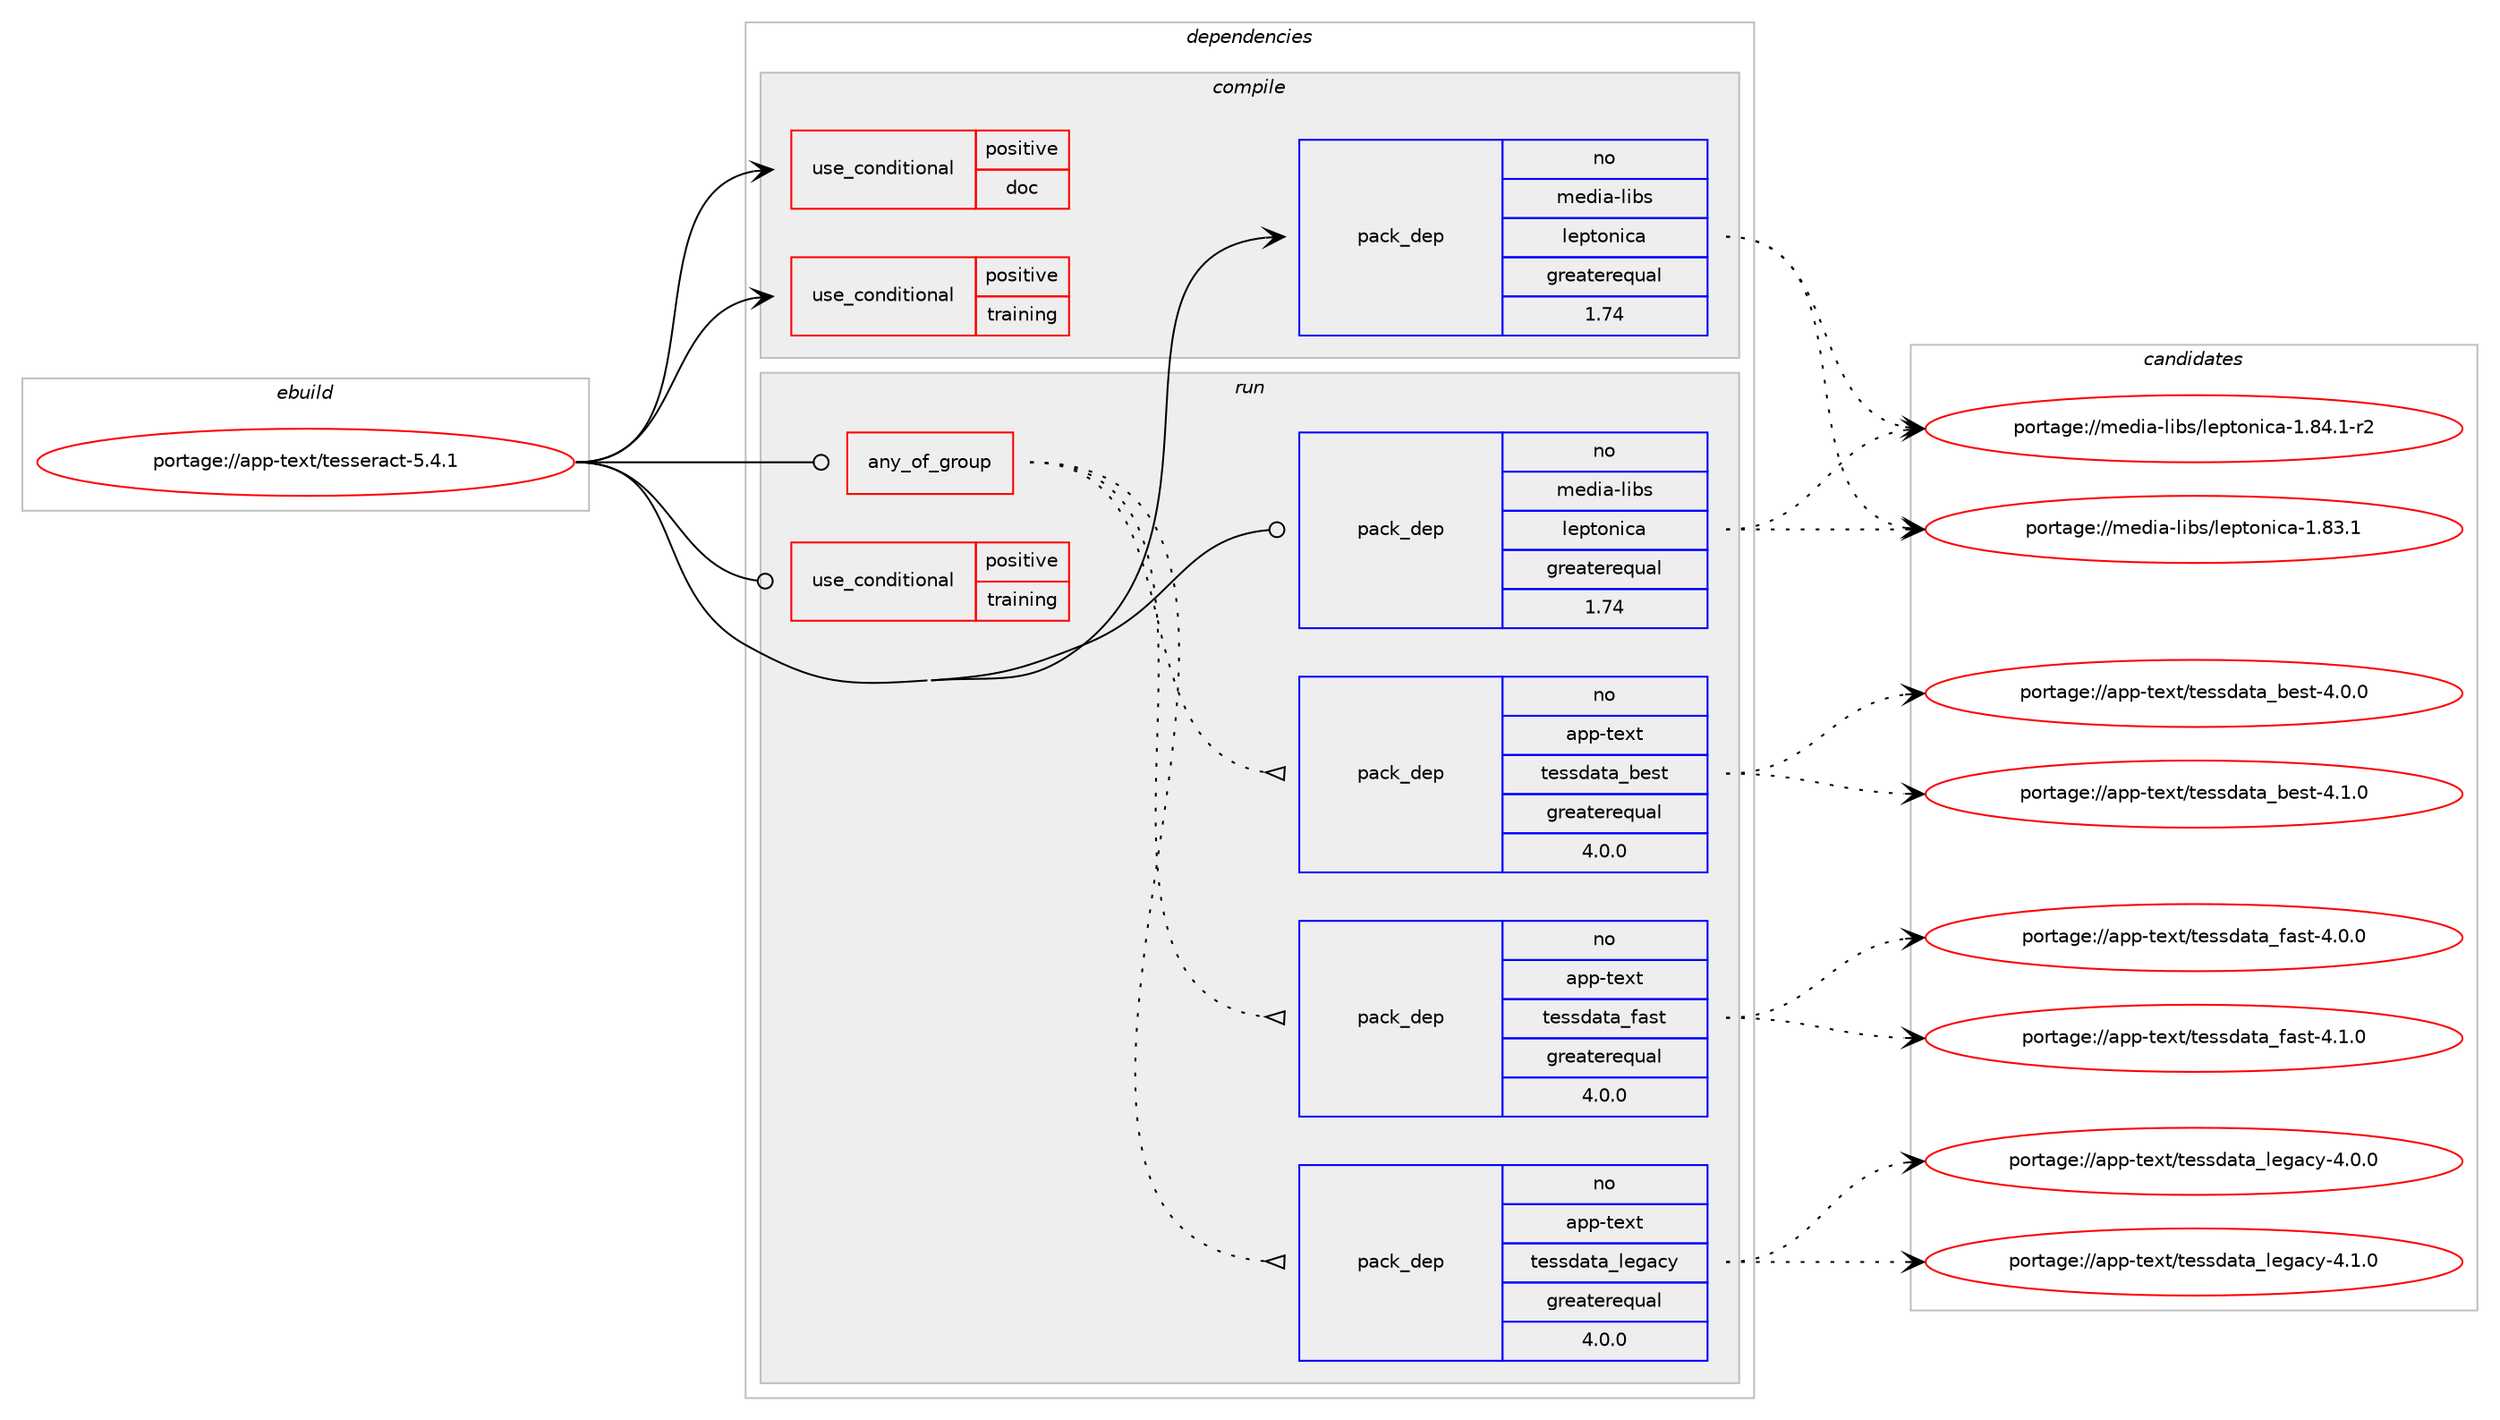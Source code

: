 digraph prolog {

# *************
# Graph options
# *************

newrank=true;
concentrate=true;
compound=true;
graph [rankdir=LR,fontname=Helvetica,fontsize=10,ranksep=1.5];#, ranksep=2.5, nodesep=0.2];
edge  [arrowhead=vee];
node  [fontname=Helvetica,fontsize=10];

# **********
# The ebuild
# **********

subgraph cluster_leftcol {
color=gray;
rank=same;
label=<<i>ebuild</i>>;
id [label="portage://app-text/tesseract-5.4.1", color=red, width=4, href="../app-text/tesseract-5.4.1.svg"];
}

# ****************
# The dependencies
# ****************

subgraph cluster_midcol {
color=gray;
label=<<i>dependencies</i>>;
subgraph cluster_compile {
fillcolor="#eeeeee";
style=filled;
label=<<i>compile</i>>;
subgraph cond15421 {
dependency26331 [label=<<TABLE BORDER="0" CELLBORDER="1" CELLSPACING="0" CELLPADDING="4"><TR><TD ROWSPAN="3" CELLPADDING="10">use_conditional</TD></TR><TR><TD>positive</TD></TR><TR><TD>doc</TD></TR></TABLE>>, shape=none, color=red];
# *** BEGIN UNKNOWN DEPENDENCY TYPE (TODO) ***
# dependency26331 -> package_dependency(portage://app-text/tesseract-5.4.1,install,no,app-text,doxygen,none,[,,],[],[])
# *** END UNKNOWN DEPENDENCY TYPE (TODO) ***

}
id:e -> dependency26331:w [weight=20,style="solid",arrowhead="vee"];
subgraph cond15422 {
dependency26332 [label=<<TABLE BORDER="0" CELLBORDER="1" CELLSPACING="0" CELLPADDING="4"><TR><TD ROWSPAN="3" CELLPADDING="10">use_conditional</TD></TR><TR><TD>positive</TD></TR><TR><TD>training</TD></TR></TABLE>>, shape=none, color=red];
# *** BEGIN UNKNOWN DEPENDENCY TYPE (TODO) ***
# dependency26332 -> package_dependency(portage://app-text/tesseract-5.4.1,install,no,dev-libs,icu,none,[,,],any_same_slot,[])
# *** END UNKNOWN DEPENDENCY TYPE (TODO) ***

# *** BEGIN UNKNOWN DEPENDENCY TYPE (TODO) ***
# dependency26332 -> package_dependency(portage://app-text/tesseract-5.4.1,install,no,x11-libs,pango,none,[,,],any_same_slot,[])
# *** END UNKNOWN DEPENDENCY TYPE (TODO) ***

# *** BEGIN UNKNOWN DEPENDENCY TYPE (TODO) ***
# dependency26332 -> package_dependency(portage://app-text/tesseract-5.4.1,install,no,x11-libs,cairo,none,[,,],any_same_slot,[])
# *** END UNKNOWN DEPENDENCY TYPE (TODO) ***

}
id:e -> dependency26332:w [weight=20,style="solid",arrowhead="vee"];
# *** BEGIN UNKNOWN DEPENDENCY TYPE (TODO) ***
# id -> package_dependency(portage://app-text/tesseract-5.4.1,install,no,app-text,asciidoc,none,[,,],[],[])
# *** END UNKNOWN DEPENDENCY TYPE (TODO) ***

# *** BEGIN UNKNOWN DEPENDENCY TYPE (TODO) ***
# id -> package_dependency(portage://app-text/tesseract-5.4.1,install,no,app-text,docbook-xsl-stylesheets,none,[,,],[],[])
# *** END UNKNOWN DEPENDENCY TYPE (TODO) ***

# *** BEGIN UNKNOWN DEPENDENCY TYPE (TODO) ***
# id -> package_dependency(portage://app-text/tesseract-5.4.1,install,no,dev-libs,libxslt,none,[,,],[],[])
# *** END UNKNOWN DEPENDENCY TYPE (TODO) ***

subgraph pack10426 {
dependency26333 [label=<<TABLE BORDER="0" CELLBORDER="1" CELLSPACING="0" CELLPADDING="4" WIDTH="220"><TR><TD ROWSPAN="6" CELLPADDING="30">pack_dep</TD></TR><TR><TD WIDTH="110">no</TD></TR><TR><TD>media-libs</TD></TR><TR><TD>leptonica</TD></TR><TR><TD>greaterequal</TD></TR><TR><TD>1.74</TD></TR></TABLE>>, shape=none, color=blue];
}
id:e -> dependency26333:w [weight=20,style="solid",arrowhead="vee"];
}
subgraph cluster_compileandrun {
fillcolor="#eeeeee";
style=filled;
label=<<i>compile and run</i>>;
}
subgraph cluster_run {
fillcolor="#eeeeee";
style=filled;
label=<<i>run</i>>;
subgraph any433 {
dependency26334 [label=<<TABLE BORDER="0" CELLBORDER="1" CELLSPACING="0" CELLPADDING="4"><TR><TD CELLPADDING="10">any_of_group</TD></TR></TABLE>>, shape=none, color=red];subgraph pack10427 {
dependency26335 [label=<<TABLE BORDER="0" CELLBORDER="1" CELLSPACING="0" CELLPADDING="4" WIDTH="220"><TR><TD ROWSPAN="6" CELLPADDING="30">pack_dep</TD></TR><TR><TD WIDTH="110">no</TD></TR><TR><TD>app-text</TD></TR><TR><TD>tessdata_fast</TD></TR><TR><TD>greaterequal</TD></TR><TR><TD>4.0.0</TD></TR></TABLE>>, shape=none, color=blue];
}
dependency26334:e -> dependency26335:w [weight=20,style="dotted",arrowhead="oinv"];
subgraph pack10428 {
dependency26336 [label=<<TABLE BORDER="0" CELLBORDER="1" CELLSPACING="0" CELLPADDING="4" WIDTH="220"><TR><TD ROWSPAN="6" CELLPADDING="30">pack_dep</TD></TR><TR><TD WIDTH="110">no</TD></TR><TR><TD>app-text</TD></TR><TR><TD>tessdata_best</TD></TR><TR><TD>greaterequal</TD></TR><TR><TD>4.0.0</TD></TR></TABLE>>, shape=none, color=blue];
}
dependency26334:e -> dependency26336:w [weight=20,style="dotted",arrowhead="oinv"];
subgraph pack10429 {
dependency26337 [label=<<TABLE BORDER="0" CELLBORDER="1" CELLSPACING="0" CELLPADDING="4" WIDTH="220"><TR><TD ROWSPAN="6" CELLPADDING="30">pack_dep</TD></TR><TR><TD WIDTH="110">no</TD></TR><TR><TD>app-text</TD></TR><TR><TD>tessdata_legacy</TD></TR><TR><TD>greaterequal</TD></TR><TR><TD>4.0.0</TD></TR></TABLE>>, shape=none, color=blue];
}
dependency26334:e -> dependency26337:w [weight=20,style="dotted",arrowhead="oinv"];
}
id:e -> dependency26334:w [weight=20,style="solid",arrowhead="odot"];
subgraph cond15423 {
dependency26338 [label=<<TABLE BORDER="0" CELLBORDER="1" CELLSPACING="0" CELLPADDING="4"><TR><TD ROWSPAN="3" CELLPADDING="10">use_conditional</TD></TR><TR><TD>positive</TD></TR><TR><TD>training</TD></TR></TABLE>>, shape=none, color=red];
# *** BEGIN UNKNOWN DEPENDENCY TYPE (TODO) ***
# dependency26338 -> package_dependency(portage://app-text/tesseract-5.4.1,run,no,dev-libs,icu,none,[,,],any_same_slot,[])
# *** END UNKNOWN DEPENDENCY TYPE (TODO) ***

# *** BEGIN UNKNOWN DEPENDENCY TYPE (TODO) ***
# dependency26338 -> package_dependency(portage://app-text/tesseract-5.4.1,run,no,x11-libs,pango,none,[,,],any_same_slot,[])
# *** END UNKNOWN DEPENDENCY TYPE (TODO) ***

# *** BEGIN UNKNOWN DEPENDENCY TYPE (TODO) ***
# dependency26338 -> package_dependency(portage://app-text/tesseract-5.4.1,run,no,x11-libs,cairo,none,[,,],any_same_slot,[])
# *** END UNKNOWN DEPENDENCY TYPE (TODO) ***

}
id:e -> dependency26338:w [weight=20,style="solid",arrowhead="odot"];
subgraph pack10430 {
dependency26339 [label=<<TABLE BORDER="0" CELLBORDER="1" CELLSPACING="0" CELLPADDING="4" WIDTH="220"><TR><TD ROWSPAN="6" CELLPADDING="30">pack_dep</TD></TR><TR><TD WIDTH="110">no</TD></TR><TR><TD>media-libs</TD></TR><TR><TD>leptonica</TD></TR><TR><TD>greaterequal</TD></TR><TR><TD>1.74</TD></TR></TABLE>>, shape=none, color=blue];
}
id:e -> dependency26339:w [weight=20,style="solid",arrowhead="odot"];
}
}

# **************
# The candidates
# **************

subgraph cluster_choices {
rank=same;
color=gray;
label=<<i>candidates</i>>;

subgraph choice10426 {
color=black;
nodesep=1;
choice10910110010597451081059811547108101112116111110105999745494656514649 [label="portage://media-libs/leptonica-1.83.1", color=red, width=4,href="../media-libs/leptonica-1.83.1.svg"];
choice109101100105974510810598115471081011121161111101059997454946565246494511450 [label="portage://media-libs/leptonica-1.84.1-r2", color=red, width=4,href="../media-libs/leptonica-1.84.1-r2.svg"];
dependency26333:e -> choice10910110010597451081059811547108101112116111110105999745494656514649:w [style=dotted,weight="100"];
dependency26333:e -> choice109101100105974510810598115471081011121161111101059997454946565246494511450:w [style=dotted,weight="100"];
}
subgraph choice10427 {
color=black;
nodesep=1;
choice97112112451161011201164711610111511510097116979510297115116455246484648 [label="portage://app-text/tessdata_fast-4.0.0", color=red, width=4,href="../app-text/tessdata_fast-4.0.0.svg"];
choice97112112451161011201164711610111511510097116979510297115116455246494648 [label="portage://app-text/tessdata_fast-4.1.0", color=red, width=4,href="../app-text/tessdata_fast-4.1.0.svg"];
dependency26335:e -> choice97112112451161011201164711610111511510097116979510297115116455246484648:w [style=dotted,weight="100"];
dependency26335:e -> choice97112112451161011201164711610111511510097116979510297115116455246494648:w [style=dotted,weight="100"];
}
subgraph choice10428 {
color=black;
nodesep=1;
choice97112112451161011201164711610111511510097116979598101115116455246484648 [label="portage://app-text/tessdata_best-4.0.0", color=red, width=4,href="../app-text/tessdata_best-4.0.0.svg"];
choice97112112451161011201164711610111511510097116979598101115116455246494648 [label="portage://app-text/tessdata_best-4.1.0", color=red, width=4,href="../app-text/tessdata_best-4.1.0.svg"];
dependency26336:e -> choice97112112451161011201164711610111511510097116979598101115116455246484648:w [style=dotted,weight="100"];
dependency26336:e -> choice97112112451161011201164711610111511510097116979598101115116455246494648:w [style=dotted,weight="100"];
}
subgraph choice10429 {
color=black;
nodesep=1;
choice9711211245116101120116471161011151151009711697951081011039799121455246484648 [label="portage://app-text/tessdata_legacy-4.0.0", color=red, width=4,href="../app-text/tessdata_legacy-4.0.0.svg"];
choice9711211245116101120116471161011151151009711697951081011039799121455246494648 [label="portage://app-text/tessdata_legacy-4.1.0", color=red, width=4,href="../app-text/tessdata_legacy-4.1.0.svg"];
dependency26337:e -> choice9711211245116101120116471161011151151009711697951081011039799121455246484648:w [style=dotted,weight="100"];
dependency26337:e -> choice9711211245116101120116471161011151151009711697951081011039799121455246494648:w [style=dotted,weight="100"];
}
subgraph choice10430 {
color=black;
nodesep=1;
choice10910110010597451081059811547108101112116111110105999745494656514649 [label="portage://media-libs/leptonica-1.83.1", color=red, width=4,href="../media-libs/leptonica-1.83.1.svg"];
choice109101100105974510810598115471081011121161111101059997454946565246494511450 [label="portage://media-libs/leptonica-1.84.1-r2", color=red, width=4,href="../media-libs/leptonica-1.84.1-r2.svg"];
dependency26339:e -> choice10910110010597451081059811547108101112116111110105999745494656514649:w [style=dotted,weight="100"];
dependency26339:e -> choice109101100105974510810598115471081011121161111101059997454946565246494511450:w [style=dotted,weight="100"];
}
}

}

